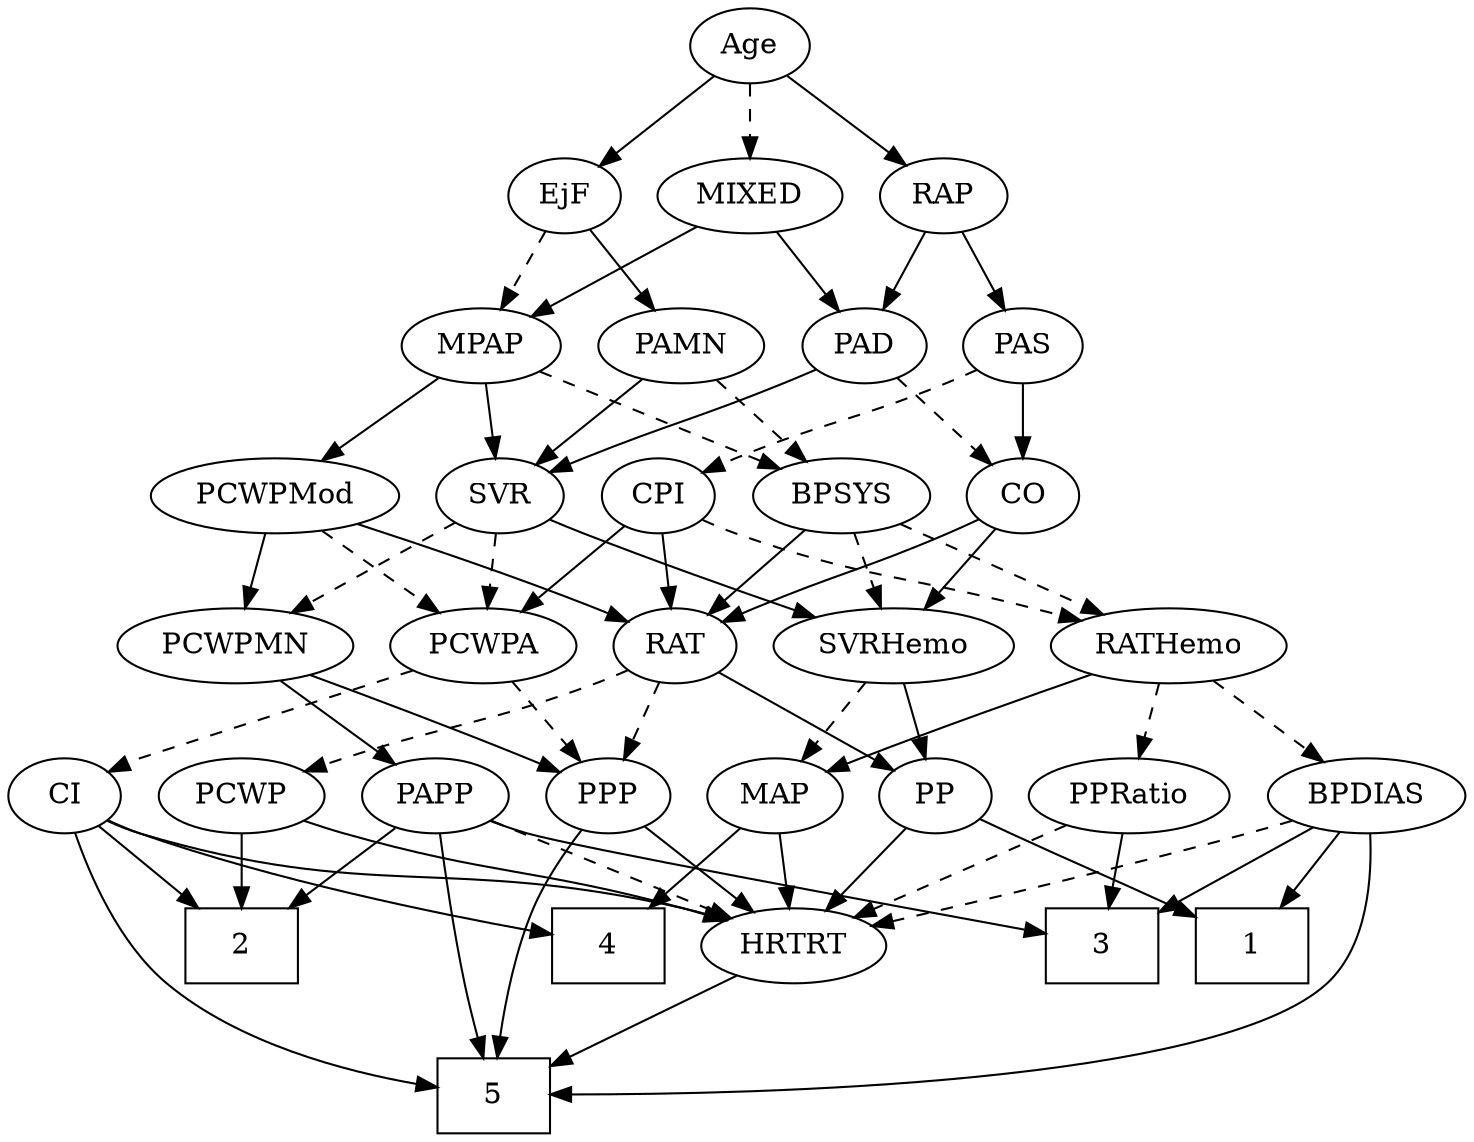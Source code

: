 strict digraph {
	graph [bb="0,0,648.25,540"];
	node [label="\N"];
	1	[height=0.5,
		pos="551,90",
		shape=box,
		width=0.75];
	2	[height=0.5,
		pos="107,90",
		shape=box,
		width=0.75];
	3	[height=0.5,
		pos="479,90",
		shape=box,
		width=0.75];
	4	[height=0.5,
		pos="272,90",
		shape=box,
		width=0.75];
	5	[height=0.5,
		pos="217,18",
		shape=box,
		width=0.75];
	Age	[height=0.5,
		pos="346,522",
		width=0.75];
	EjF	[height=0.5,
		pos="261,450",
		width=0.75];
	Age -> EjF	[pos="e,277.34,464.46 329.61,507.5 317.03,497.14 299.46,482.67 285.25,470.97",
		style=solid];
	RAP	[height=0.5,
		pos="432,450",
		width=0.77632];
	Age -> RAP	[pos="e,415.18,464.69 362.58,507.5 375.23,497.21 392.86,482.86 407.18,471.2",
		style=solid];
	MIXED	[height=0.5,
		pos="346,450",
		width=1.1193];
	Age -> MIXED	[pos="e,346,468.1 346,503.7 346,495.98 346,486.71 346,478.11",
		style=dashed];
	MPAP	[height=0.5,
		pos="223,378",
		width=0.97491];
	EjF -> MPAP	[pos="e,232.03,395.63 252.19,432.76 247.65,424.4 242.01,414.02 236.9,404.61",
		style=dashed];
	PAMN	[height=0.5,
		pos="312,378",
		width=1.011];
	EjF -> PAMN	[pos="e,300,395.47 272.32,433.46 278.67,424.74 286.75,413.65 293.96,403.76",
		style=solid];
	PAD	[height=0.5,
		pos="395,378",
		width=0.79437];
	RAP -> PAD	[pos="e,403.79,395.63 423.42,432.76 419,424.4 413.51,414.02 408.53,404.61",
		style=solid];
	PAS	[height=0.5,
		pos="469,378",
		width=0.75];
	RAP -> PAS	[pos="e,460.46,395.15 440.58,432.76 445.06,424.28 450.65,413.71 455.68,404.2",
		style=solid];
	MIXED -> MPAP	[pos="e,245.7,391.92 321.99,435.34 302.75,424.38 275.58,408.93 254.58,396.97",
		style=solid];
	MIXED -> PAD	[pos="e,383.81,394.99 357.61,432.41 363.68,423.74 371.22,412.97 377.94,403.38",
		style=solid];
	BPSYS	[height=0.5,
		pos="386,306",
		width=1.0471];
	MPAP -> BPSYS	[pos="e,358.79,318.69 249.19,365.75 276.31,354.11 318.91,335.81 349.36,322.73",
		style=dashed];
	SVR	[height=0.5,
		pos="230,306",
		width=0.77632];
	MPAP -> SVR	[pos="e,228.29,324.1 224.73,359.7 225.5,351.98 226.43,342.71 227.29,334.11",
		style=solid];
	PCWPMod	[height=0.5,
		pos="132,306",
		width=1.4443];
	MPAP -> PCWPMod	[pos="e,152.41,322.7 204.14,362.5 191.52,352.79 174.68,339.83 160.44,328.88",
		style=solid];
	RATHemo	[height=0.5,
		pos="522,234",
		width=1.3721];
	BPSYS -> RATHemo	[pos="e,494.75,249.02 410.63,292.32 431.58,281.54 461.95,265.91 485.69,253.69",
		style=dashed];
	RAT	[height=0.5,
		pos="310,234",
		width=0.75827];
	BPSYS -> RAT	[pos="e,325.17,248.97 369.51,289.81 358.69,279.85 344.41,266.7 332.55,255.77",
		style=solid];
	SVRHemo	[height=0.5,
		pos="405,234",
		width=1.3902];
	BPSYS -> SVRHemo	[pos="e,400.31,252.28 390.6,288.05 392.71,280.26 395.28,270.82 397.65,262.08",
		style=dashed];
	CO	[height=0.5,
		pos="469,306",
		width=0.75];
	PAD -> CO	[pos="e,453.94,321.25 410.33,362.5 420.82,352.58 434.89,339.26 446.63,328.16",
		style=dashed];
	PAD -> SVR	[pos="e,251.83,317.25 372.56,366.78 367.46,364.51 362.06,362.14 357,360 317.33,343.2 306.59,341 267,324 265.15,323.21 263.25,322.38 261.34,\
321.53",
		style=solid];
	CO -> RAT	[pos="e,331.62,245.42 447.76,294.76 442.93,292.49 437.8,290.13 433,288 394.74,271.06 384.26,268.94 346,252 344.39,251.29 342.75,250.55 \
341.09,249.8",
		style=solid];
	CO -> SVRHemo	[pos="e,419.89,251.29 455.43,290.15 447.12,281.07 436.31,269.24 426.82,258.87",
		style=solid];
	PAS -> CO	[pos="e,469,324.1 469,359.7 469,351.98 469,342.71 469,334.11",
		style=solid];
	CPI	[height=0.5,
		pos="303,306",
		width=0.75];
	PAS -> CPI	[pos="e,324.2,317.34 447.8,366.66 442.97,364.4 437.83,362.06 433,360 391.86,342.44 380.14,341.56 339,324 337.19,323.23 335.33,322.41 333.47,\
321.58",
		style=dashed];
	PAMN -> BPSYS	[pos="e,369.72,322.4 328.06,361.81 338.07,352.34 351.14,339.97 362.33,329.39",
		style=dashed];
	PAMN -> SVR	[pos="e,246.25,320.87 294.61,362.15 282.77,352.05 266.96,338.55 253.94,327.43",
		style=solid];
	BPDIAS	[height=0.5,
		pos="606,162",
		width=1.1735];
	RATHemo -> BPDIAS	[pos="e,587.59,178.34 541.06,217.12 552.5,207.59 567.21,195.33 579.73,184.89",
		style=dashed];
	MAP	[height=0.5,
		pos="345,162",
		width=0.84854];
	RATHemo -> MAP	[pos="e,369.06,173.38 488.94,220.56 461.12,210 420.33,194.34 385,180 382.82,179.11 380.57,178.19 378.31,177.25",
		style=solid];
	PPRatio	[height=0.5,
		pos="506,162",
		width=1.1013];
	RATHemo -> PPRatio	[pos="e,509.95,180.28 518.13,216.05 516.35,208.26 514.19,198.82 512.19,190.08",
		style=dashed];
	CPI -> RATHemo	[pos="e,484.88,245.91 324.08,294.36 328.92,292.11 334.09,289.85 339,288 393.09,267.59 408.48,268.13 464,252 467.59,250.96 471.3,249.88 \
475.03,248.79",
		style=dashed];
	CPI -> RAT	[pos="e,308.29,252.1 304.73,287.7 305.5,279.98 306.43,270.71 307.29,262.11",
		style=solid];
	PCWPA	[height=0.5,
		pos="223,234",
		width=1.1555];
	CPI -> PCWPA	[pos="e,240.72,250.51 287.19,291.17 276.11,281.47 261.05,268.29 248.3,257.14",
		style=solid];
	PP	[height=0.5,
		pos="421,162",
		width=0.75];
	RAT -> PP	[pos="e,401.8,175.11 329.08,220.97 346.71,209.85 373.12,193.19 393.12,180.58",
		style=solid];
	PPP	[height=0.5,
		pos="269,162",
		width=0.75];
	RAT -> PPP	[pos="e,278.46,179.15 300.49,216.76 295.47,208.19 289.2,197.49 283.58,187.9",
		style=dashed];
	PCWP	[height=0.5,
		pos="107,162",
		width=0.97491];
	RAT -> PCWP	[pos="e,133.86,173.79 288.92,222.37 284.08,220.12 278.91,217.87 274,216 220.75,195.78 204.95,198.28 151,180 148.47,179.14 145.87,178.23 \
143.26,177.28",
		style=dashed];
	SVR -> PCWPA	[pos="e,224.71,252.1 228.27,287.7 227.5,279.98 226.57,270.71 225.71,262.11",
		style=dashed];
	PCWPMN	[height=0.5,
		pos="113,234",
		width=1.3902];
	SVR -> PCWPMN	[pos="e,137.84,249.86 210.15,293.13 192.77,282.73 167.16,267.4 146.59,255.1",
		style=dashed];
	SVR -> SVRHemo	[pos="e,371.01,247.36 251.81,294.7 256.78,292.43 262.05,290.09 267,288 298.28,274.82 334.07,261.11 361.37,250.94",
		style=solid];
	PCWPMod -> RAT	[pos="e,288.81,245.37 167.34,292.74 196.26,282.49 238.12,267.14 274,252 275.81,251.23 277.67,250.43 279.54,249.6",
		style=solid];
	PCWPMod -> PCWPA	[pos="e,203.37,250.1 152.65,289.12 165.24,279.43 181.5,266.92 195.21,256.37",
		style=dashed];
	PCWPMod -> PCWPMN	[pos="e,117.69,252.28 127.4,288.05 125.29,280.26 122.72,270.82 120.35,262.08",
		style=solid];
	PCWPA -> PPP	[pos="e,258.49,178.99 233.9,216.41 239.6,207.74 246.68,196.97 252.98,187.38",
		style=dashed];
	CI	[height=0.5,
		pos="27,162",
		width=0.75];
	PCWPA -> CI	[pos="e,48.13,173.5 191.17,222.38 184.82,220.26 178.2,218.06 172,216 123.58,199.93 110.38,198.93 63,180 61.171,179.27 59.303,178.49 57.427,\
177.68",
		style=dashed];
	PCWPMN -> PPP	[pos="e,247.72,173.16 143.67,219.71 167.98,209.11 202.76,193.82 233,180 234.79,179.18 236.63,178.33 238.48,177.48",
		style=solid];
	PAPP	[height=0.5,
		pos="192,162",
		width=0.88464];
	PCWPMN -> PAPP	[pos="e,175.49,177.63 130.93,217.12 141.8,207.48 155.82,195.06 167.69,184.54",
		style=solid];
	SVRHemo -> MAP	[pos="e,358.3,178.51 390.78,216.41 383.09,207.44 373.47,196.21 365.03,186.37",
		style=dashed];
	SVRHemo -> PP	[pos="e,417.09,180.1 408.96,215.7 410.72,207.98 412.84,198.71 414.8,190.11",
		style=solid];
	BPDIAS -> 1	[pos="e,564.45,108.12 593.24,144.76 586.57,136.27 578.25,125.68 570.76,116.15",
		style=solid];
	BPDIAS -> 3	[pos="e,506.37,106.08 581.21,147.34 562.47,137.01 536.46,122.67 515.37,111.05",
		style=solid];
	BPDIAS -> 5	[pos="e,244.27,19.018 607.65,143.82 608.57,123.57 606.63,90.335 587,72 539.37,27.501 338.61,20.204 254.41,19.125",
		style=solid];
	HRTRT	[height=0.5,
		pos="357,90",
		width=1.1013];
	BPDIAS -> HRTRT	[pos="e,391.16,99.478 574.26,150.09 567.91,148 561.26,145.88 555,144 502.37,128.2 441.19,112.18 400.93,101.95",
		style=dashed];
	MAP -> 4	[pos="e,289.77,108.04 329.52,146.15 320.16,137.18 307.99,125.52 297.27,115.23",
		style=solid];
	MAP -> HRTRT	[pos="e,354.04,108.28 347.9,144.05 349.23,136.35 350.82,127.03 352.31,118.36",
		style=solid];
	PP -> 1	[pos="e,523.59,105.76 441.31,150.06 460.86,139.54 490.85,123.39 514.53,110.64",
		style=solid];
	PP -> HRTRT	[pos="e,371.44,106.8 407.43,146.15 399.01,136.94 388,124.91 378.42,114.43",
		style=solid];
	PPP -> 5	[pos="e,218.88,36.248 257.36,145.54 250.22,135.36 241.44,121.47 236,108 227.98,88.13 223.13,64.335 220.33,46.35",
		style=solid];
	PPP -> HRTRT	[pos="e,338.26,105.91 285.97,147.5 298.49,137.54 315.79,123.78 330.18,112.34",
		style=solid];
	PPRatio -> 3	[pos="e,485.66,108.28 499.46,144.05 496.43,136.18 492.74,126.62 489.33,117.79",
		style=solid];
	PPRatio -> HRTRT	[pos="e,383.66,103.52 479.36,148.49 455.28,137.17 419.63,120.42 393.02,107.92",
		style=dashed];
	PCWP -> 2	[pos="e,107,108.1 107,143.7 107,135.98 107,126.71 107,118.11",
		style=solid];
	PCWP -> HRTRT	[pos="e,327.1,101.95 133.78,149.95 139.41,147.83 145.36,145.73 151,144 219.45,123.05 239.19,127.76 308,108 311.12,107.11 314.32,106.13 \
317.54,105.1",
		style=solid];
	CI -> 2	[pos="e,87.55,108.02 42.805,147.17 53.339,137.95 67.459,125.6 79.774,114.82",
		style=solid];
	CI -> 4	[pos="e,244.78,96.152 48.033,150.24 52.875,147.99 58.056,145.78 63,144 121.75,122.9 192.64,106.8 234.93,98.141",
		style=solid];
	CI -> 5	[pos="e,189.92,22.625 31.27,143.88 37.07,123.99 49.292,91.424 71,72 101.74,44.498 147.86,30.94 180.01,24.481",
		style=solid];
	CI -> HRTRT	[pos="e,327.73,102.16 47.526,150.04 52.481,147.75 57.839,145.56 63,144 168.35,112.16 201.09,134.15 308,108 311.34,107.18 314.77,106.23 \
318.19,105.21",
		style=solid];
	PAPP -> 2	[pos="e,127.78,108.11 174.8,146.83 163.55,137.57 148.59,125.25 135.58,114.53",
		style=solid];
	PAPP -> 3	[pos="e,451.99,97.45 216,150.16 221.52,147.93 227.4,145.73 233,144 308.05,120.86 329.31,124.91 406,108 417.79,105.4 430.63,102.45 442.21,\
99.747",
		style=solid];
	PAPP -> 5	[pos="e,211.87,36.05 193.43,143.83 195.09,125.83 198.22,96.765 203,72 204.65,63.458 206.9,54.26 209.12,45.962",
		style=solid];
	PAPP -> HRTRT	[pos="e,329.09,102.84 216.7,150.52 244,138.94 288.25,120.17 319.75,106.8",
		style=dashed];
	HRTRT -> 5	[pos="e,244.43,32.715 331.32,76.161 309.48,65.241 277.87,49.433 253.41,37.207",
		style=solid];
}
